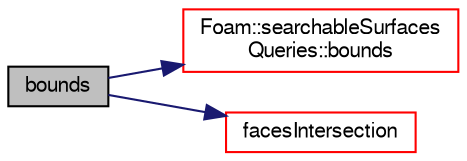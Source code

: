 digraph "bounds"
{
  bgcolor="transparent";
  edge [fontname="FreeSans",fontsize="10",labelfontname="FreeSans",labelfontsize="10"];
  node [fontname="FreeSans",fontsize="10",shape=record];
  rankdir="LR";
  Node661 [label="bounds",height=0.2,width=0.4,color="black", fillcolor="grey75", style="filled", fontcolor="black"];
  Node661 -> Node662 [color="midnightblue",fontsize="10",style="solid",fontname="FreeSans"];
  Node662 [label="Foam::searchableSurfaces\lQueries::bounds",height=0.2,width=0.4,color="red",URL="$a25250.html#a25b508e408f5622249c887e7fd1ad70d",tooltip="Find the boundBox of the selected surfaces. "];
  Node661 -> Node713 [color="midnightblue",fontsize="10",style="solid",fontname="FreeSans"];
  Node713 [label="facesIntersection",height=0.2,width=0.4,color="red",URL="$a25246.html#ac76949a30341d89dd81bf368602c5796",tooltip="Calculate point which is on a set of surfaces. "];
}
